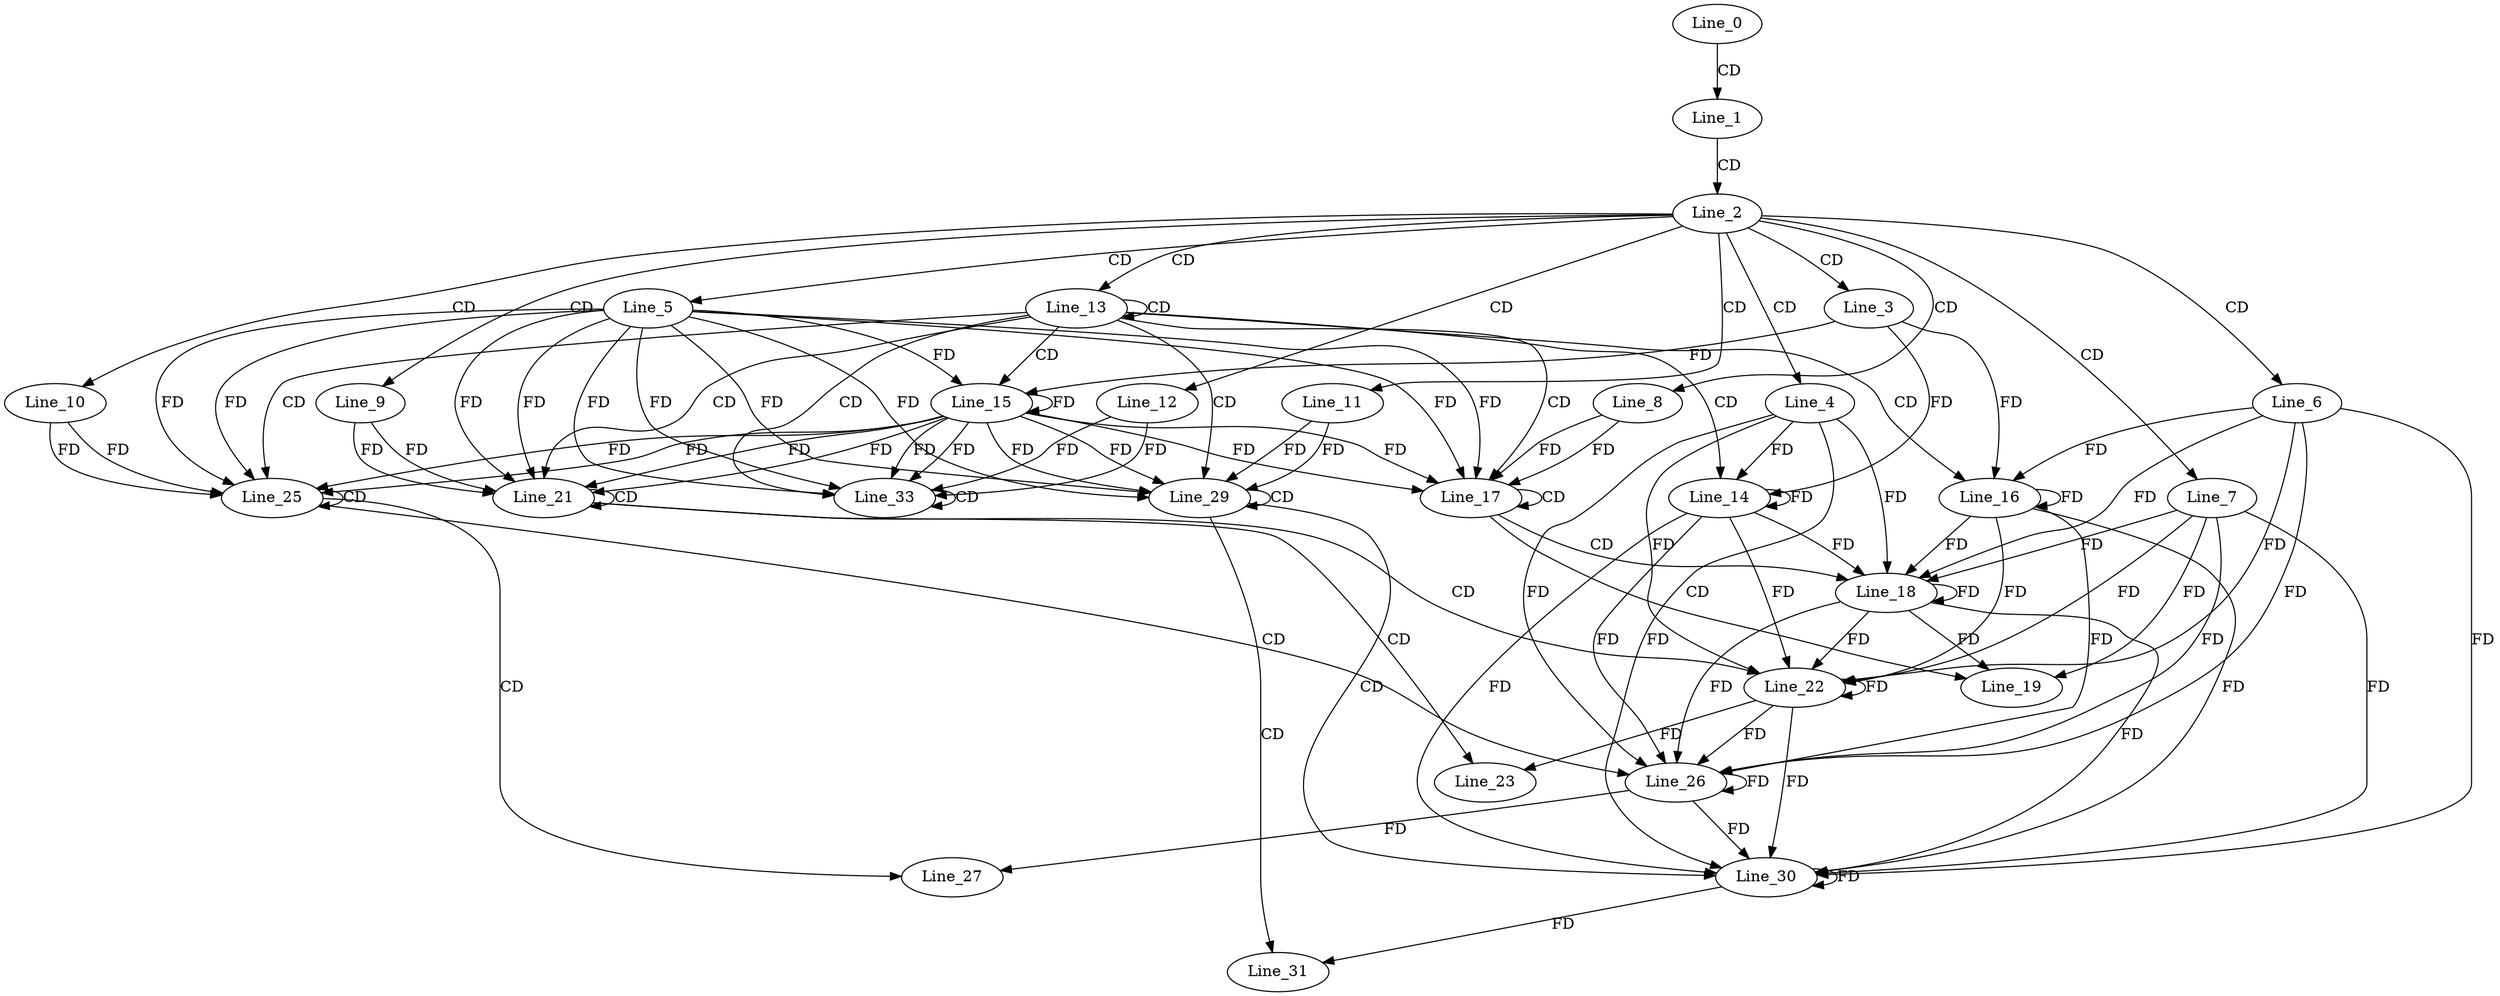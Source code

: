 digraph G {
  Line_0;
  Line_1;
  Line_2;
  Line_3;
  Line_4;
  Line_5;
  Line_6;
  Line_7;
  Line_8;
  Line_9;
  Line_10;
  Line_11;
  Line_12;
  Line_13;
  Line_14;
  Line_14;
  Line_15;
  Line_15;
  Line_16;
  Line_16;
  Line_17;
  Line_17;
  Line_18;
  Line_19;
  Line_21;
  Line_21;
  Line_22;
  Line_23;
  Line_25;
  Line_25;
  Line_26;
  Line_27;
  Line_29;
  Line_29;
  Line_30;
  Line_31;
  Line_33;
  Line_33;
  Line_0 -> Line_1 [ label="CD" ];
  Line_1 -> Line_2 [ label="CD" ];
  Line_2 -> Line_3 [ label="CD" ];
  Line_2 -> Line_4 [ label="CD" ];
  Line_2 -> Line_5 [ label="CD" ];
  Line_2 -> Line_6 [ label="CD" ];
  Line_2 -> Line_7 [ label="CD" ];
  Line_2 -> Line_8 [ label="CD" ];
  Line_2 -> Line_9 [ label="CD" ];
  Line_2 -> Line_10 [ label="CD" ];
  Line_2 -> Line_11 [ label="CD" ];
  Line_2 -> Line_12 [ label="CD" ];
  Line_2 -> Line_13 [ label="CD" ];
  Line_13 -> Line_13 [ label="CD" ];
  Line_13 -> Line_14 [ label="CD" ];
  Line_14 -> Line_14 [ label="FD" ];
  Line_4 -> Line_14 [ label="FD" ];
  Line_3 -> Line_14 [ label="FD" ];
  Line_13 -> Line_15 [ label="CD" ];
  Line_15 -> Line_15 [ label="FD" ];
  Line_5 -> Line_15 [ label="FD" ];
  Line_3 -> Line_15 [ label="FD" ];
  Line_13 -> Line_16 [ label="CD" ];
  Line_16 -> Line_16 [ label="FD" ];
  Line_6 -> Line_16 [ label="FD" ];
  Line_3 -> Line_16 [ label="FD" ];
  Line_13 -> Line_17 [ label="CD" ];
  Line_15 -> Line_17 [ label="FD" ];
  Line_5 -> Line_17 [ label="FD" ];
  Line_8 -> Line_17 [ label="FD" ];
  Line_17 -> Line_17 [ label="CD" ];
  Line_15 -> Line_17 [ label="FD" ];
  Line_5 -> Line_17 [ label="FD" ];
  Line_8 -> Line_17 [ label="FD" ];
  Line_17 -> Line_18 [ label="CD" ];
  Line_18 -> Line_18 [ label="FD" ];
  Line_7 -> Line_18 [ label="FD" ];
  Line_14 -> Line_18 [ label="FD" ];
  Line_4 -> Line_18 [ label="FD" ];
  Line_16 -> Line_18 [ label="FD" ];
  Line_6 -> Line_18 [ label="FD" ];
  Line_17 -> Line_19 [ label="CD" ];
  Line_18 -> Line_19 [ label="FD" ];
  Line_7 -> Line_19 [ label="FD" ];
  Line_13 -> Line_21 [ label="CD" ];
  Line_15 -> Line_21 [ label="FD" ];
  Line_5 -> Line_21 [ label="FD" ];
  Line_9 -> Line_21 [ label="FD" ];
  Line_21 -> Line_21 [ label="CD" ];
  Line_15 -> Line_21 [ label="FD" ];
  Line_5 -> Line_21 [ label="FD" ];
  Line_9 -> Line_21 [ label="FD" ];
  Line_21 -> Line_22 [ label="CD" ];
  Line_18 -> Line_22 [ label="FD" ];
  Line_22 -> Line_22 [ label="FD" ];
  Line_7 -> Line_22 [ label="FD" ];
  Line_14 -> Line_22 [ label="FD" ];
  Line_4 -> Line_22 [ label="FD" ];
  Line_16 -> Line_22 [ label="FD" ];
  Line_6 -> Line_22 [ label="FD" ];
  Line_21 -> Line_23 [ label="CD" ];
  Line_22 -> Line_23 [ label="FD" ];
  Line_13 -> Line_25 [ label="CD" ];
  Line_15 -> Line_25 [ label="FD" ];
  Line_5 -> Line_25 [ label="FD" ];
  Line_10 -> Line_25 [ label="FD" ];
  Line_25 -> Line_25 [ label="CD" ];
  Line_15 -> Line_25 [ label="FD" ];
  Line_5 -> Line_25 [ label="FD" ];
  Line_10 -> Line_25 [ label="FD" ];
  Line_25 -> Line_26 [ label="CD" ];
  Line_18 -> Line_26 [ label="FD" ];
  Line_22 -> Line_26 [ label="FD" ];
  Line_26 -> Line_26 [ label="FD" ];
  Line_7 -> Line_26 [ label="FD" ];
  Line_14 -> Line_26 [ label="FD" ];
  Line_4 -> Line_26 [ label="FD" ];
  Line_16 -> Line_26 [ label="FD" ];
  Line_6 -> Line_26 [ label="FD" ];
  Line_25 -> Line_27 [ label="CD" ];
  Line_26 -> Line_27 [ label="FD" ];
  Line_13 -> Line_29 [ label="CD" ];
  Line_15 -> Line_29 [ label="FD" ];
  Line_5 -> Line_29 [ label="FD" ];
  Line_11 -> Line_29 [ label="FD" ];
  Line_29 -> Line_29 [ label="CD" ];
  Line_15 -> Line_29 [ label="FD" ];
  Line_5 -> Line_29 [ label="FD" ];
  Line_11 -> Line_29 [ label="FD" ];
  Line_29 -> Line_30 [ label="CD" ];
  Line_18 -> Line_30 [ label="FD" ];
  Line_22 -> Line_30 [ label="FD" ];
  Line_26 -> Line_30 [ label="FD" ];
  Line_30 -> Line_30 [ label="FD" ];
  Line_7 -> Line_30 [ label="FD" ];
  Line_14 -> Line_30 [ label="FD" ];
  Line_4 -> Line_30 [ label="FD" ];
  Line_16 -> Line_30 [ label="FD" ];
  Line_6 -> Line_30 [ label="FD" ];
  Line_29 -> Line_31 [ label="CD" ];
  Line_30 -> Line_31 [ label="FD" ];
  Line_13 -> Line_33 [ label="CD" ];
  Line_15 -> Line_33 [ label="FD" ];
  Line_5 -> Line_33 [ label="FD" ];
  Line_12 -> Line_33 [ label="FD" ];
  Line_33 -> Line_33 [ label="CD" ];
  Line_15 -> Line_33 [ label="FD" ];
  Line_5 -> Line_33 [ label="FD" ];
  Line_12 -> Line_33 [ label="FD" ];
}
